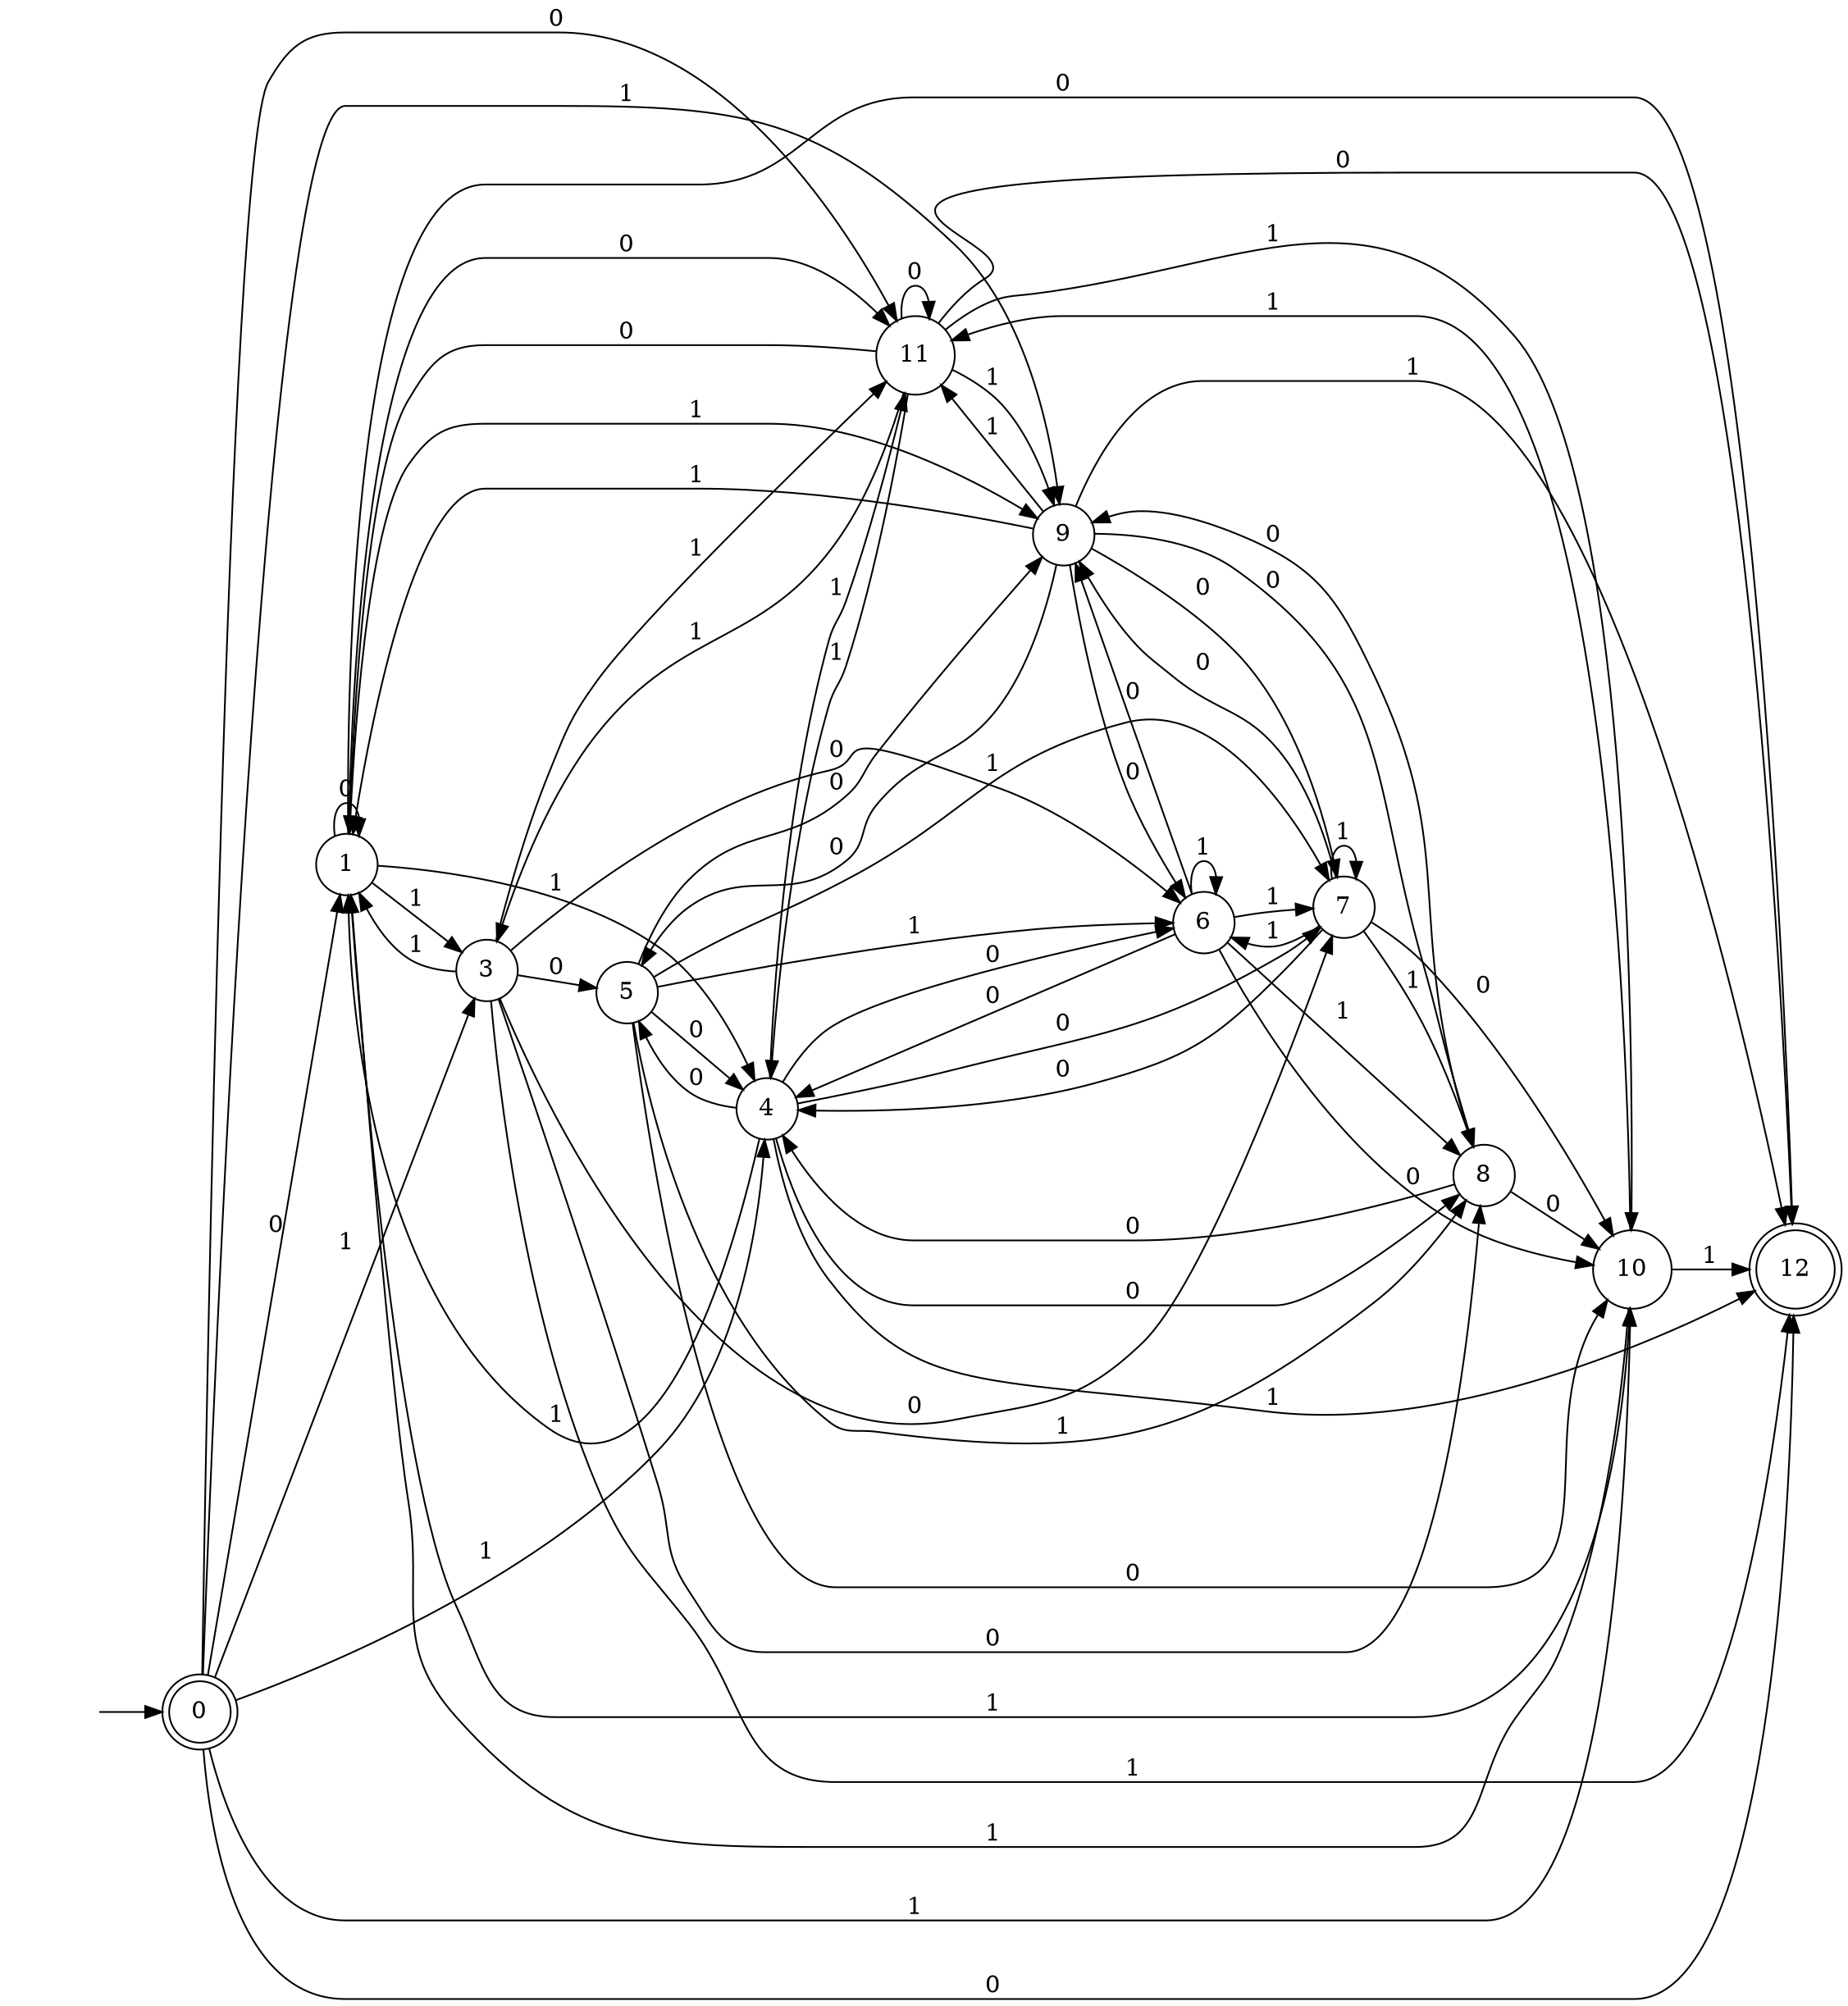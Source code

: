 digraph G {
	rankdir="LR";

	H [style=invis];
	{ node [shape=circle]; 1 3 4 5 6 7 8 9 10 11 }
	{ node [shape=doublecircle]; 0 12}

	H -> 0;
	11 -> 3 [label=1];
	11 -> 9 [label=1];
	1 -> 9 [label=1];
	4 -> 7 [label=0];
	9 -> 12 [label=1];
	3 -> 11 [label=1];
	6 -> 7 [label=1];
	4 -> 1 [label=1];
	5 -> 4 [label=0];
	5 -> 10 [label=0];
	7 -> 9 [label=0];
	9 -> 5 [label=0];
	11 -> 12 [label=0];
	9 -> 8 [label=0];
	7 -> 7 [label=1];
	0 -> 1 [label=0];
	6 -> 9 [label=0];
	1 -> 1 [label=0];
	10 -> 12 [label=1];
	3 -> 6 [label=0];
	0 -> 4 [label=1];
	0 -> 10 [label=1];
	11 -> 11 [label=0];
	3 -> 1 [label=1];
	5 -> 7 [label=1];
	4 -> 6 [label=0];
	9 -> 11 [label=1];
	6 -> 6 [label=1];
	9 -> 7 [label=0];
	5 -> 9 [label=0];
	4 -> 12 [label=1];
	7 -> 6 [label=1];
	8 -> 4 [label=0];
	11 -> 1 [label=0];
	0 -> 12 [label=0];
	8 -> 10 [label=0];
	10 -> 11 [label=1];
	0 -> 3 [label=1];
	3 -> 8 [label=0];
	3 -> 5 [label=0];
	5 -> 6 [label=1];
	0 -> 9 [label=1];
	1 -> 4 [label=1];
	1 -> 10 [label=1];
	1 -> 12 [label=0];
	9 -> 1 [label=1];
	3 -> 12 [label=1];
	4 -> 5 [label=0];
	11 -> 4 [label=1];
	11 -> 10 [label=1];
	4 -> 8 [label=0];
	6 -> 8 [label=1];
	4 -> 11 [label=1];
	7 -> 4 [label=0];
	7 -> 10 [label=0];
	7 -> 8 [label=1];
	6 -> 4 [label=0];
	9 -> 6 [label=0];
	8 -> 9 [label=0];
	6 -> 10 [label=0];
	10 -> 1 [label=1];
	0 -> 11 [label=0];
	1 -> 11 [label=0];
	1 -> 3 [label=1];
	3 -> 7 [label=0];
	5 -> 8 [label=1];
}